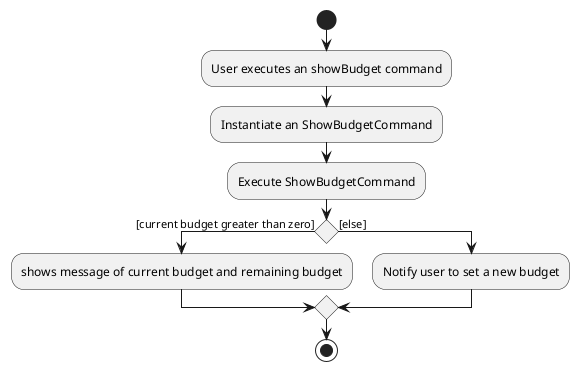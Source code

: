 @startuml
start
:User executes an showBudget command;
:Instantiate an ShowBudgetCommand;
:Execute ShowBudgetCommand;
if () then ([current budget greater than zero])
    :shows message of current budget and remaining budget;
else ([else])
    :Notify user to set a new budget;
endif
stop
@enduml
